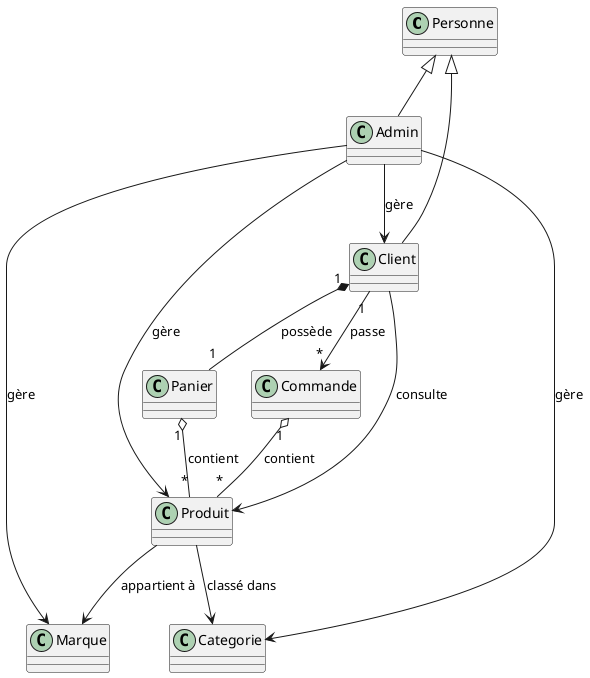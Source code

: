 @startuml
'=======================
' Héritage Personne
'=======================

class Personne
class Client
class Admin

Personne <|-- Client
Personne <|-- Admin

'=======================
' Gestion Admin
'=======================

Admin --> Client : gère
Admin --> Produit : gère
Admin --> Categorie : gère
Admin --> Marque : gère

'=======================
' Produits
'=======================

class Produit
class Marque
class Categorie

Produit --> Marque : appartient à
Produit --> Categorie : classé dans

Client --> Produit : consulte

'=======================
' Panier et commande
'=======================

class Panier
class Commande

' Association forte (composition) : Le panier appartient au client, si client disparaît, son panier disparaît aussi.
Client "1" *-- "1" Panier : possède

' Association faible : La commande peut exister indépendamment, mais un client peut passer plusieurs commandes
Client "1" --> "*" Commande : passe

' Panier contient des produits, mais pas une relation de dépendance forte
Panier "1" o-- "*" Produit : contient

' Commande contient des produits, mais pas une relation de dépendance forte
Commande "1" o-- "*" Produit : contient
@enduml